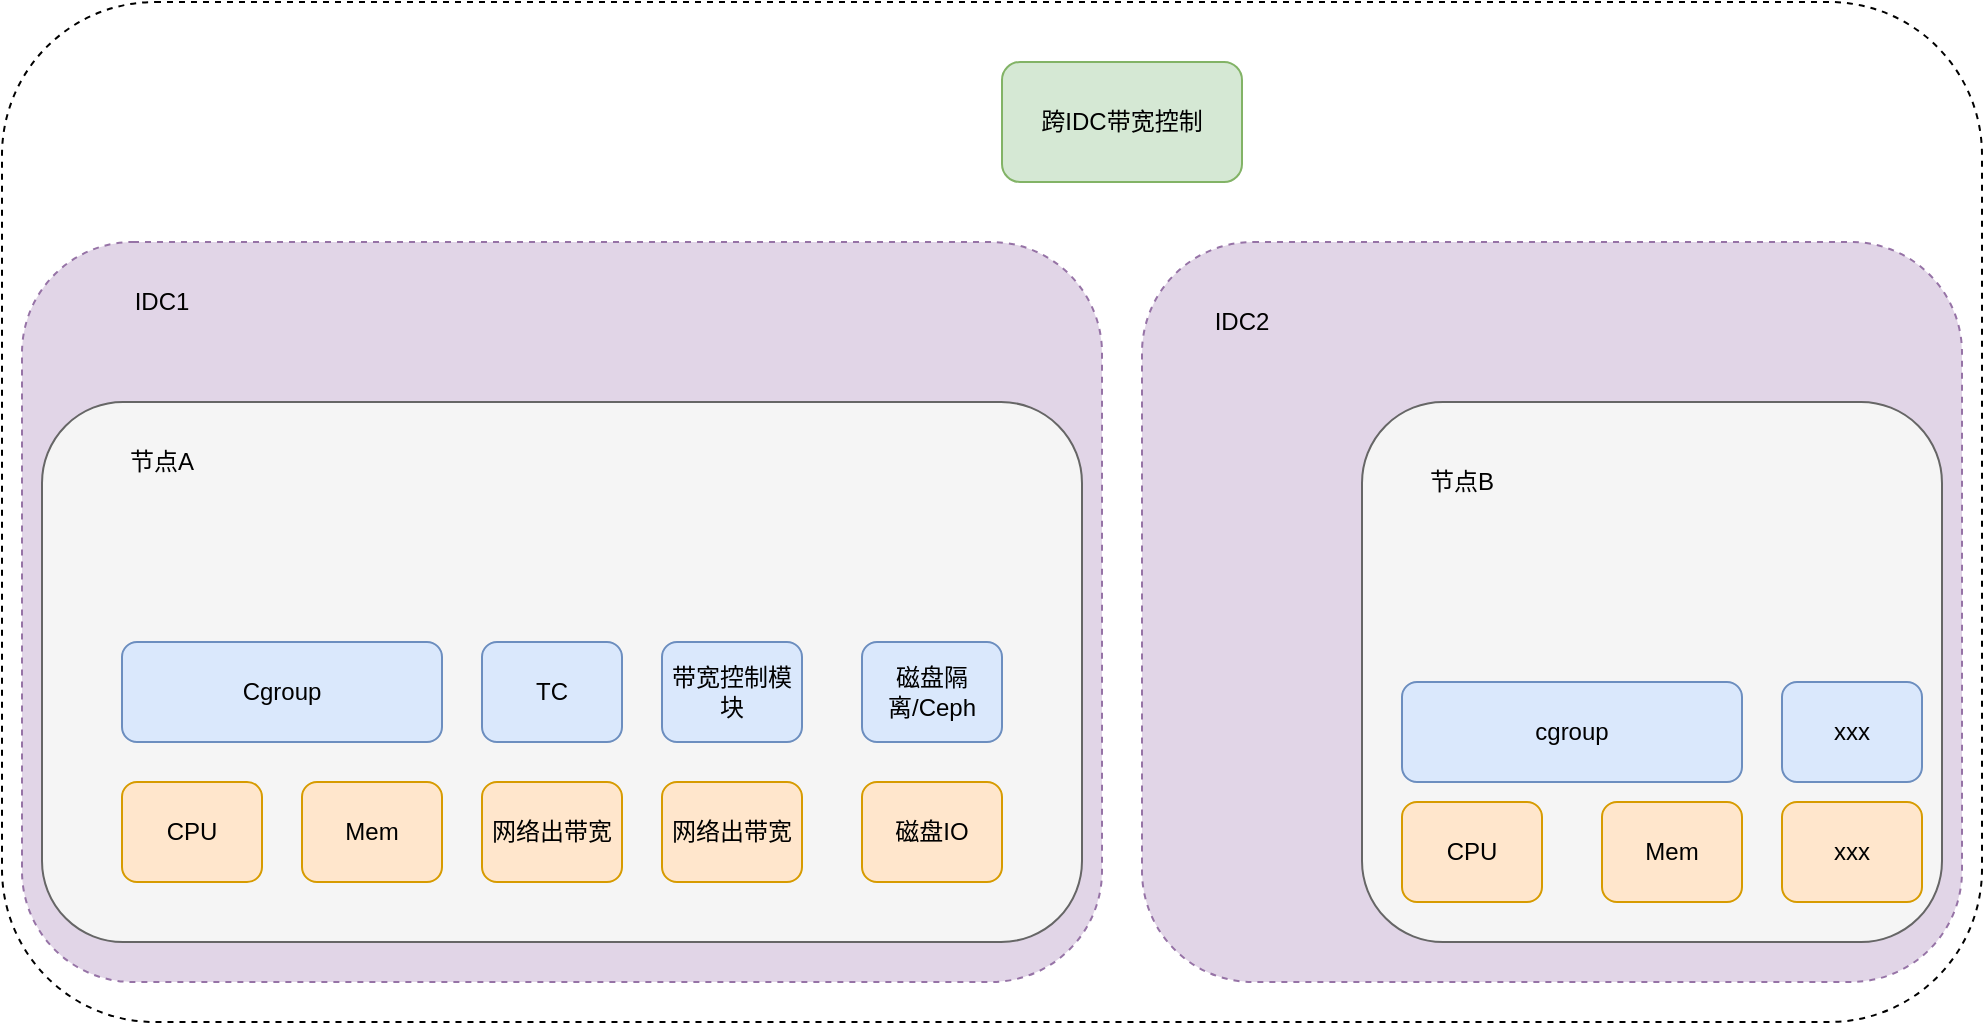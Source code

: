 <mxfile version="13.3.9" type="github"><diagram id="9yEz1M5uXfUQjB504F1n" name="Page-1"><mxGraphModel dx="1048" dy="1085" grid="0" gridSize="10" guides="1" tooltips="1" connect="1" arrows="1" fold="1" page="0" pageScale="1" pageWidth="827" pageHeight="1169" math="0" shadow="0"><root><mxCell id="0"/><mxCell id="1" parent="0"/><mxCell id="AG0IACii6JWMTsN9j7Md-16" value="" style="rounded=1;whiteSpace=wrap;html=1;dashed=1;" vertex="1" parent="1"><mxGeometry x="110" y="-190" width="990" height="510" as="geometry"/></mxCell><mxCell id="AG0IACii6JWMTsN9j7Md-19" value="" style="rounded=1;whiteSpace=wrap;html=1;dashed=1;fillColor=#e1d5e7;strokeColor=#9673a6;" vertex="1" parent="1"><mxGeometry x="680" y="-70" width="410" height="370" as="geometry"/></mxCell><mxCell id="AG0IACii6JWMTsN9j7Md-17" value="" style="rounded=1;whiteSpace=wrap;html=1;dashed=1;fillColor=#e1d5e7;strokeColor=#9673a6;" vertex="1" parent="1"><mxGeometry x="120" y="-70" width="540" height="370" as="geometry"/></mxCell><mxCell id="AG0IACii6JWMTsN9j7Md-12" value="" style="rounded=1;whiteSpace=wrap;html=1;fillColor=#f5f5f5;strokeColor=#666666;fontColor=#333333;" vertex="1" parent="1"><mxGeometry x="130" y="10" width="520" height="270" as="geometry"/></mxCell><mxCell id="AG0IACii6JWMTsN9j7Md-1" value="CPU" style="rounded=1;whiteSpace=wrap;html=1;fillColor=#ffe6cc;strokeColor=#d79b00;" vertex="1" parent="1"><mxGeometry x="170" y="200" width="70" height="50" as="geometry"/></mxCell><mxCell id="AG0IACii6JWMTsN9j7Md-2" value="Mem" style="rounded=1;whiteSpace=wrap;html=1;fillColor=#ffe6cc;strokeColor=#d79b00;" vertex="1" parent="1"><mxGeometry x="260" y="200" width="70" height="50" as="geometry"/></mxCell><mxCell id="AG0IACii6JWMTsN9j7Md-4" value="Cgroup" style="rounded=1;whiteSpace=wrap;html=1;fillColor=#dae8fc;strokeColor=#6c8ebf;" vertex="1" parent="1"><mxGeometry x="170" y="130" width="160" height="50" as="geometry"/></mxCell><mxCell id="AG0IACii6JWMTsN9j7Md-6" value="磁盘IO" style="rounded=1;whiteSpace=wrap;html=1;fillColor=#ffe6cc;strokeColor=#d79b00;" vertex="1" parent="1"><mxGeometry x="540" y="200" width="70" height="50" as="geometry"/></mxCell><mxCell id="AG0IACii6JWMTsN9j7Md-7" value="网络出带宽" style="rounded=1;whiteSpace=wrap;html=1;fillColor=#ffe6cc;strokeColor=#d79b00;" vertex="1" parent="1"><mxGeometry x="440" y="200" width="70" height="50" as="geometry"/></mxCell><mxCell id="AG0IACii6JWMTsN9j7Md-8" value="网络出带宽" style="rounded=1;whiteSpace=wrap;html=1;fillColor=#ffe6cc;strokeColor=#d79b00;" vertex="1" parent="1"><mxGeometry x="350" y="200" width="70" height="50" as="geometry"/></mxCell><mxCell id="AG0IACii6JWMTsN9j7Md-9" value="磁盘隔离/Ceph" style="rounded=1;whiteSpace=wrap;html=1;fillColor=#dae8fc;strokeColor=#6c8ebf;" vertex="1" parent="1"><mxGeometry x="540" y="130" width="70" height="50" as="geometry"/></mxCell><mxCell id="AG0IACii6JWMTsN9j7Md-10" value="TC" style="rounded=1;whiteSpace=wrap;html=1;fillColor=#dae8fc;strokeColor=#6c8ebf;" vertex="1" parent="1"><mxGeometry x="350" y="130" width="70" height="50" as="geometry"/></mxCell><mxCell id="AG0IACii6JWMTsN9j7Md-11" value="带宽控制模块" style="rounded=1;whiteSpace=wrap;html=1;fillColor=#dae8fc;strokeColor=#6c8ebf;" vertex="1" parent="1"><mxGeometry x="440" y="130" width="70" height="50" as="geometry"/></mxCell><mxCell id="AG0IACii6JWMTsN9j7Md-13" value="节点A" style="text;html=1;strokeColor=none;fillColor=none;align=center;verticalAlign=middle;whiteSpace=wrap;rounded=0;" vertex="1" parent="1"><mxGeometry x="170" y="30" width="40" height="20" as="geometry"/></mxCell><mxCell id="AG0IACii6JWMTsN9j7Md-14" value="" style="rounded=1;whiteSpace=wrap;html=1;fillColor=#f5f5f5;strokeColor=#666666;fontColor=#333333;" vertex="1" parent="1"><mxGeometry x="790" y="10" width="290" height="270" as="geometry"/></mxCell><mxCell id="AG0IACii6JWMTsN9j7Md-15" value="跨IDC带宽控制" style="rounded=1;whiteSpace=wrap;html=1;fillColor=#d5e8d4;strokeColor=#82b366;" vertex="1" parent="1"><mxGeometry x="610" y="-160" width="120" height="60" as="geometry"/></mxCell><mxCell id="AG0IACii6JWMTsN9j7Md-18" value="IDC1" style="text;html=1;strokeColor=none;fillColor=none;align=center;verticalAlign=middle;whiteSpace=wrap;rounded=0;dashed=1;" vertex="1" parent="1"><mxGeometry x="170" y="-50" width="40" height="20" as="geometry"/></mxCell><mxCell id="AG0IACii6JWMTsN9j7Md-20" value="CPU" style="rounded=1;whiteSpace=wrap;html=1;fillColor=#ffe6cc;strokeColor=#d79b00;" vertex="1" parent="1"><mxGeometry x="810" y="210" width="70" height="50" as="geometry"/></mxCell><mxCell id="AG0IACii6JWMTsN9j7Md-21" value="cgroup" style="rounded=1;whiteSpace=wrap;html=1;fillColor=#dae8fc;strokeColor=#6c8ebf;" vertex="1" parent="1"><mxGeometry x="810" y="150" width="170" height="50" as="geometry"/></mxCell><mxCell id="AG0IACii6JWMTsN9j7Md-22" value="Mem" style="rounded=1;whiteSpace=wrap;html=1;fillColor=#ffe6cc;strokeColor=#d79b00;" vertex="1" parent="1"><mxGeometry x="910" y="210" width="70" height="50" as="geometry"/></mxCell><mxCell id="AG0IACii6JWMTsN9j7Md-23" value="xxx" style="rounded=1;whiteSpace=wrap;html=1;fillColor=#ffe6cc;strokeColor=#d79b00;" vertex="1" parent="1"><mxGeometry x="1000" y="210" width="70" height="50" as="geometry"/></mxCell><mxCell id="AG0IACii6JWMTsN9j7Md-24" value="xxx" style="rounded=1;whiteSpace=wrap;html=1;fillColor=#dae8fc;strokeColor=#6c8ebf;" vertex="1" parent="1"><mxGeometry x="1000" y="150" width="70" height="50" as="geometry"/></mxCell><mxCell id="AG0IACii6JWMTsN9j7Md-25" value="IDC2" style="text;html=1;strokeColor=none;fillColor=none;align=center;verticalAlign=middle;whiteSpace=wrap;rounded=0;dashed=1;" vertex="1" parent="1"><mxGeometry x="710" y="-40" width="40" height="20" as="geometry"/></mxCell><mxCell id="AG0IACii6JWMTsN9j7Md-26" value="节点B" style="text;html=1;strokeColor=none;fillColor=none;align=center;verticalAlign=middle;whiteSpace=wrap;rounded=0;" vertex="1" parent="1"><mxGeometry x="820" y="40" width="40" height="20" as="geometry"/></mxCell></root></mxGraphModel></diagram></mxfile>